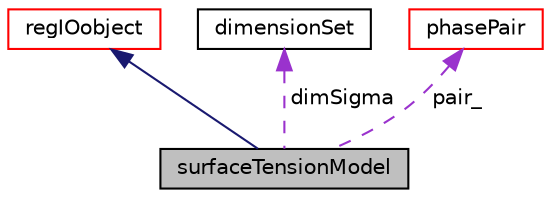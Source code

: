 digraph "surfaceTensionModel"
{
  bgcolor="transparent";
  edge [fontname="Helvetica",fontsize="10",labelfontname="Helvetica",labelfontsize="10"];
  node [fontname="Helvetica",fontsize="10",shape=record];
  Node1 [label="surfaceTensionModel",height=0.2,width=0.4,color="black", fillcolor="grey75", style="filled", fontcolor="black"];
  Node2 -> Node1 [dir="back",color="midnightblue",fontsize="10",style="solid",fontname="Helvetica"];
  Node2 [label="regIOobject",height=0.2,width=0.4,color="red",URL="$a02207.html",tooltip="regIOobject is an abstract class derived from IOobject to handle automatic object registration with t..."];
  Node3 -> Node1 [dir="back",color="darkorchid3",fontsize="10",style="dashed",label=" dimSigma" ,fontname="Helvetica"];
  Node3 [label="dimensionSet",height=0.2,width=0.4,color="black",URL="$a00542.html",tooltip="Dimension set for the base types. "];
  Node4 -> Node1 [dir="back",color="darkorchid3",fontsize="10",style="dashed",label=" pair_" ,fontname="Helvetica"];
  Node4 [label="phasePair",height=0.2,width=0.4,color="red",URL="$a01885.html"];
}
